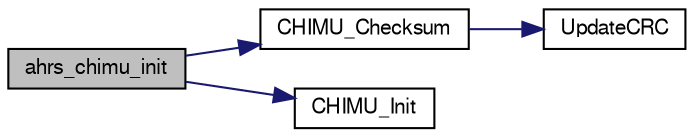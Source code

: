 digraph "ahrs_chimu_init"
{
  edge [fontname="FreeSans",fontsize="10",labelfontname="FreeSans",labelfontsize="10"];
  node [fontname="FreeSans",fontsize="10",shape=record];
  rankdir="LR";
  Node1 [label="ahrs_chimu_init",height=0.2,width=0.4,color="black", fillcolor="grey75", style="filled", fontcolor="black"];
  Node1 -> Node2 [color="midnightblue",fontsize="10",style="solid",fontname="FreeSans"];
  Node2 [label="CHIMU_Checksum",height=0.2,width=0.4,color="black", fillcolor="white", style="filled",URL="$imu__chimu_8c.html#a70dfa9eb8b0dff840f01869418c7de61"];
  Node2 -> Node3 [color="midnightblue",fontsize="10",style="solid",fontname="FreeSans"];
  Node3 [label="UpdateCRC",height=0.2,width=0.4,color="black", fillcolor="white", style="filled",URL="$imu__chimu_8c.html#a2c788af1398c314b3985546d7177df54"];
  Node1 -> Node4 [color="midnightblue",fontsize="10",style="solid",fontname="FreeSans"];
  Node4 [label="CHIMU_Init",height=0.2,width=0.4,color="black", fillcolor="white", style="filled",URL="$imu__chimu_8c.html#a8f9d1eeb69a4253543b66c06e258086e"];
}
